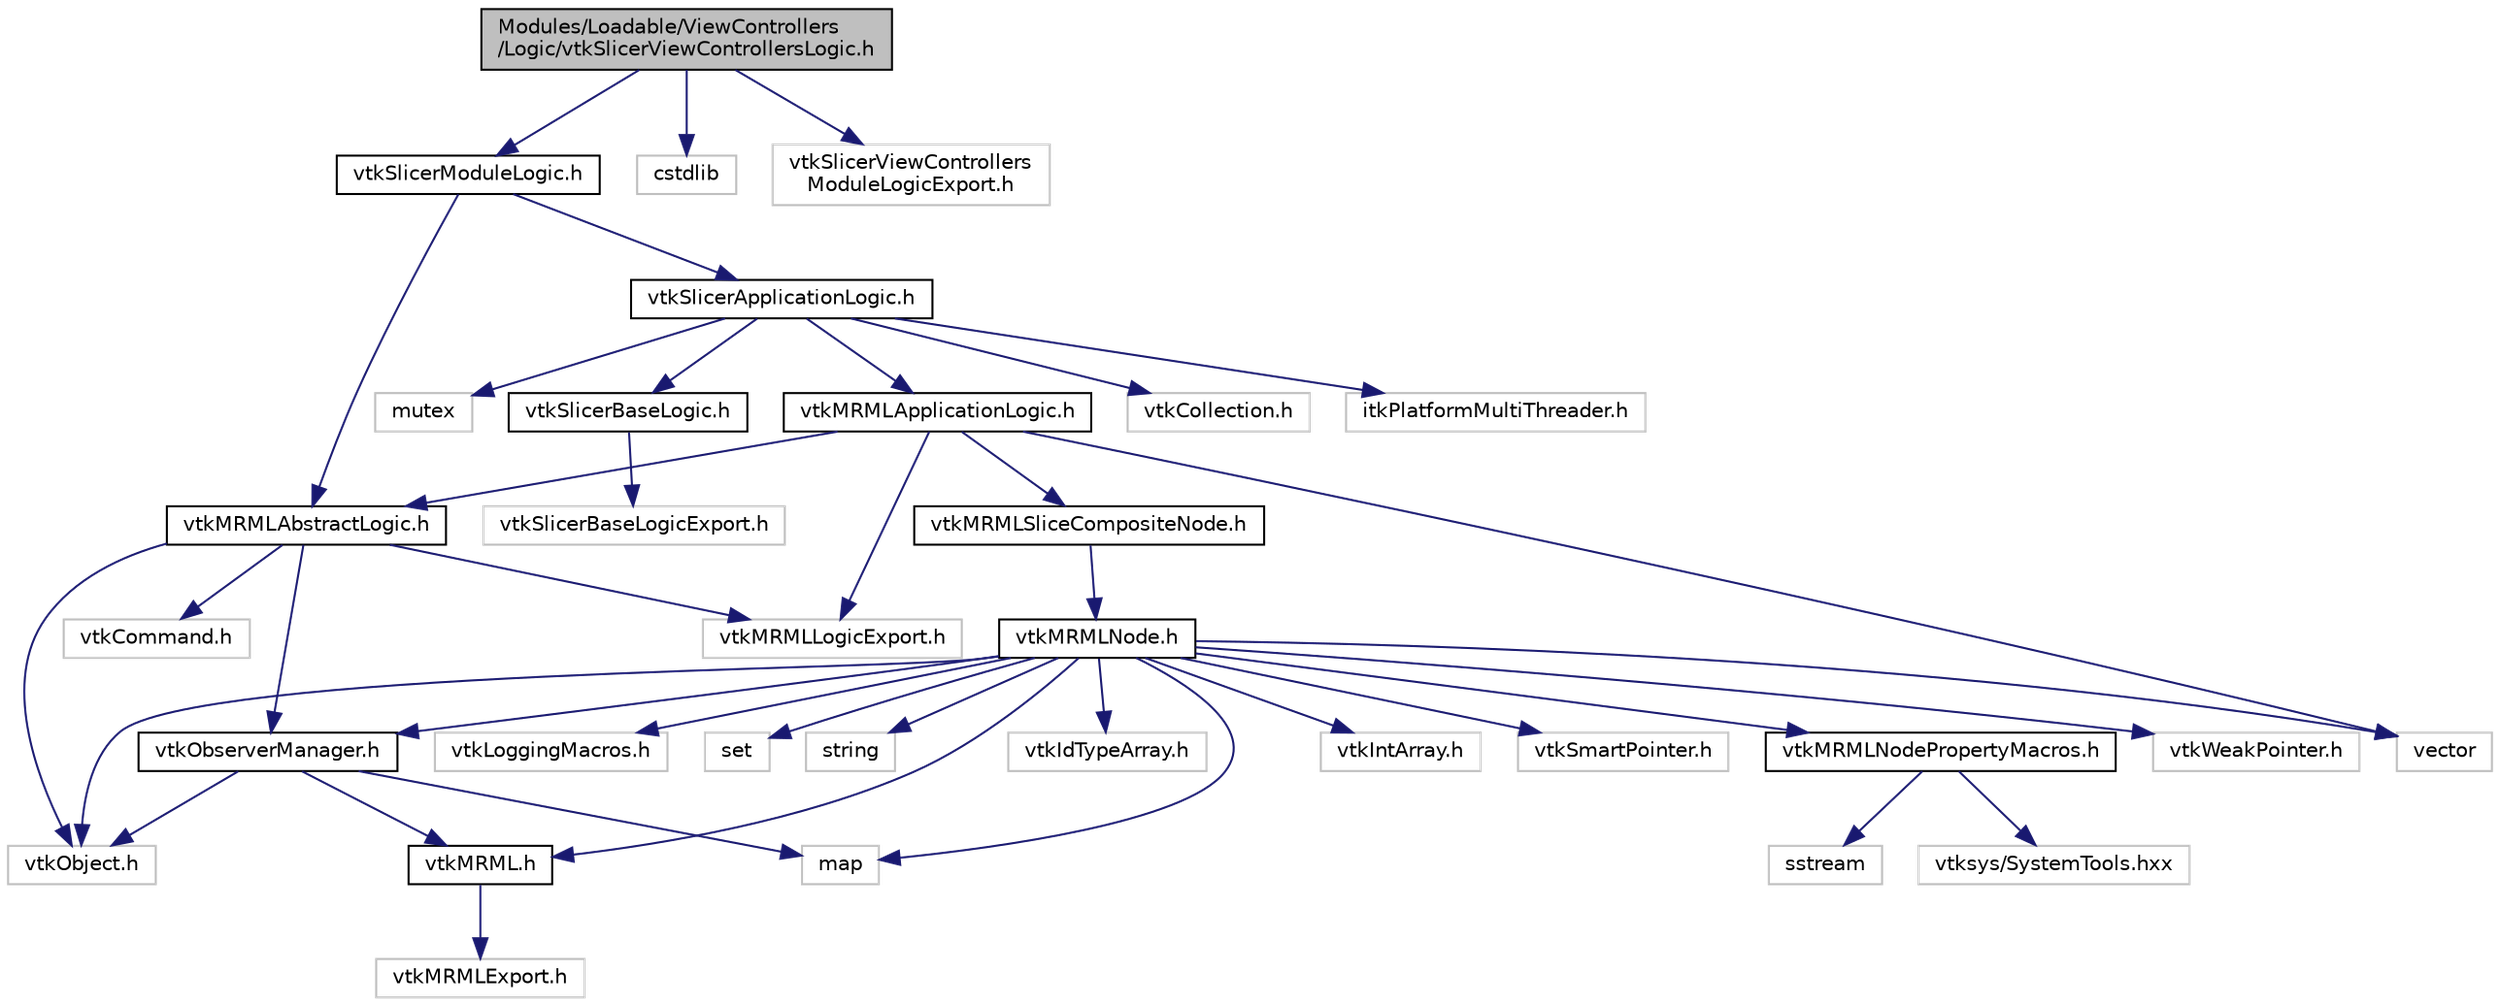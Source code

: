 digraph "Modules/Loadable/ViewControllers/Logic/vtkSlicerViewControllersLogic.h"
{
  bgcolor="transparent";
  edge [fontname="Helvetica",fontsize="10",labelfontname="Helvetica",labelfontsize="10"];
  node [fontname="Helvetica",fontsize="10",shape=record];
  Node0 [label="Modules/Loadable/ViewControllers\l/Logic/vtkSlicerViewControllersLogic.h",height=0.2,width=0.4,color="black", fillcolor="grey75", style="filled", fontcolor="black"];
  Node0 -> Node1 [color="midnightblue",fontsize="10",style="solid",fontname="Helvetica"];
  Node1 [label="vtkSlicerModuleLogic.h",height=0.2,width=0.4,color="black",URL="$vtkSlicerModuleLogic_8h.html"];
  Node1 -> Node2 [color="midnightblue",fontsize="10",style="solid",fontname="Helvetica"];
  Node2 [label="vtkSlicerApplicationLogic.h",height=0.2,width=0.4,color="black",URL="$vtkSlicerApplicationLogic_8h.html"];
  Node2 -> Node3 [color="midnightblue",fontsize="10",style="solid",fontname="Helvetica"];
  Node3 [label="vtkSlicerBaseLogic.h",height=0.2,width=0.4,color="black",URL="$vtkSlicerBaseLogic_8h.html"];
  Node3 -> Node4 [color="midnightblue",fontsize="10",style="solid",fontname="Helvetica"];
  Node4 [label="vtkSlicerBaseLogicExport.h",height=0.2,width=0.4,color="grey75"];
  Node2 -> Node5 [color="midnightblue",fontsize="10",style="solid",fontname="Helvetica"];
  Node5 [label="vtkMRMLApplicationLogic.h",height=0.2,width=0.4,color="black",URL="$vtkMRMLApplicationLogic_8h.html"];
  Node5 -> Node6 [color="midnightblue",fontsize="10",style="solid",fontname="Helvetica"];
  Node6 [label="vtkMRMLAbstractLogic.h",height=0.2,width=0.4,color="black",URL="$vtkMRMLAbstractLogic_8h.html"];
  Node6 -> Node7 [color="midnightblue",fontsize="10",style="solid",fontname="Helvetica"];
  Node7 [label="vtkObserverManager.h",height=0.2,width=0.4,color="black",URL="$vtkObserverManager_8h.html"];
  Node7 -> Node8 [color="midnightblue",fontsize="10",style="solid",fontname="Helvetica"];
  Node8 [label="vtkMRML.h",height=0.2,width=0.4,color="black",URL="$vtkMRML_8h.html"];
  Node8 -> Node9 [color="midnightblue",fontsize="10",style="solid",fontname="Helvetica"];
  Node9 [label="vtkMRMLExport.h",height=0.2,width=0.4,color="grey75"];
  Node7 -> Node10 [color="midnightblue",fontsize="10",style="solid",fontname="Helvetica"];
  Node10 [label="vtkObject.h",height=0.2,width=0.4,color="grey75"];
  Node7 -> Node11 [color="midnightblue",fontsize="10",style="solid",fontname="Helvetica"];
  Node11 [label="map",height=0.2,width=0.4,color="grey75"];
  Node6 -> Node12 [color="midnightblue",fontsize="10",style="solid",fontname="Helvetica"];
  Node12 [label="vtkCommand.h",height=0.2,width=0.4,color="grey75"];
  Node6 -> Node10 [color="midnightblue",fontsize="10",style="solid",fontname="Helvetica"];
  Node6 -> Node13 [color="midnightblue",fontsize="10",style="solid",fontname="Helvetica"];
  Node13 [label="vtkMRMLLogicExport.h",height=0.2,width=0.4,color="grey75"];
  Node5 -> Node13 [color="midnightblue",fontsize="10",style="solid",fontname="Helvetica"];
  Node5 -> Node14 [color="midnightblue",fontsize="10",style="solid",fontname="Helvetica"];
  Node14 [label="vtkMRMLSliceCompositeNode.h",height=0.2,width=0.4,color="black",URL="$vtkMRMLSliceCompositeNode_8h.html"];
  Node14 -> Node15 [color="midnightblue",fontsize="10",style="solid",fontname="Helvetica"];
  Node15 [label="vtkMRMLNode.h",height=0.2,width=0.4,color="black",URL="$vtkMRMLNode_8h.html"];
  Node15 -> Node8 [color="midnightblue",fontsize="10",style="solid",fontname="Helvetica"];
  Node15 -> Node7 [color="midnightblue",fontsize="10",style="solid",fontname="Helvetica"];
  Node15 -> Node16 [color="midnightblue",fontsize="10",style="solid",fontname="Helvetica"];
  Node16 [label="vtkIdTypeArray.h",height=0.2,width=0.4,color="grey75"];
  Node15 -> Node17 [color="midnightblue",fontsize="10",style="solid",fontname="Helvetica"];
  Node17 [label="vtkIntArray.h",height=0.2,width=0.4,color="grey75"];
  Node15 -> Node10 [color="midnightblue",fontsize="10",style="solid",fontname="Helvetica"];
  Node15 -> Node18 [color="midnightblue",fontsize="10",style="solid",fontname="Helvetica"];
  Node18 [label="vtkSmartPointer.h",height=0.2,width=0.4,color="grey75"];
  Node15 -> Node19 [color="midnightblue",fontsize="10",style="solid",fontname="Helvetica"];
  Node19 [label="vtkWeakPointer.h",height=0.2,width=0.4,color="grey75"];
  Node15 -> Node20 [color="midnightblue",fontsize="10",style="solid",fontname="Helvetica"];
  Node20 [label="vtkLoggingMacros.h",height=0.2,width=0.4,color="grey75"];
  Node15 -> Node21 [color="midnightblue",fontsize="10",style="solid",fontname="Helvetica"];
  Node21 [label="vtkMRMLNodePropertyMacros.h",height=0.2,width=0.4,color="black",URL="$vtkMRMLNodePropertyMacros_8h.html"];
  Node21 -> Node22 [color="midnightblue",fontsize="10",style="solid",fontname="Helvetica"];
  Node22 [label="sstream",height=0.2,width=0.4,color="grey75"];
  Node21 -> Node23 [color="midnightblue",fontsize="10",style="solid",fontname="Helvetica"];
  Node23 [label="vtksys/SystemTools.hxx",height=0.2,width=0.4,color="grey75"];
  Node15 -> Node11 [color="midnightblue",fontsize="10",style="solid",fontname="Helvetica"];
  Node15 -> Node24 [color="midnightblue",fontsize="10",style="solid",fontname="Helvetica"];
  Node24 [label="set",height=0.2,width=0.4,color="grey75"];
  Node15 -> Node25 [color="midnightblue",fontsize="10",style="solid",fontname="Helvetica"];
  Node25 [label="string",height=0.2,width=0.4,color="grey75"];
  Node15 -> Node26 [color="midnightblue",fontsize="10",style="solid",fontname="Helvetica"];
  Node26 [label="vector",height=0.2,width=0.4,color="grey75"];
  Node5 -> Node26 [color="midnightblue",fontsize="10",style="solid",fontname="Helvetica"];
  Node2 -> Node27 [color="midnightblue",fontsize="10",style="solid",fontname="Helvetica"];
  Node27 [label="vtkCollection.h",height=0.2,width=0.4,color="grey75"];
  Node2 -> Node28 [color="midnightblue",fontsize="10",style="solid",fontname="Helvetica"];
  Node28 [label="itkPlatformMultiThreader.h",height=0.2,width=0.4,color="grey75"];
  Node2 -> Node29 [color="midnightblue",fontsize="10",style="solid",fontname="Helvetica"];
  Node29 [label="mutex",height=0.2,width=0.4,color="grey75"];
  Node1 -> Node6 [color="midnightblue",fontsize="10",style="solid",fontname="Helvetica"];
  Node0 -> Node30 [color="midnightblue",fontsize="10",style="solid",fontname="Helvetica"];
  Node30 [label="cstdlib",height=0.2,width=0.4,color="grey75"];
  Node0 -> Node31 [color="midnightblue",fontsize="10",style="solid",fontname="Helvetica"];
  Node31 [label="vtkSlicerViewControllers\lModuleLogicExport.h",height=0.2,width=0.4,color="grey75"];
}
